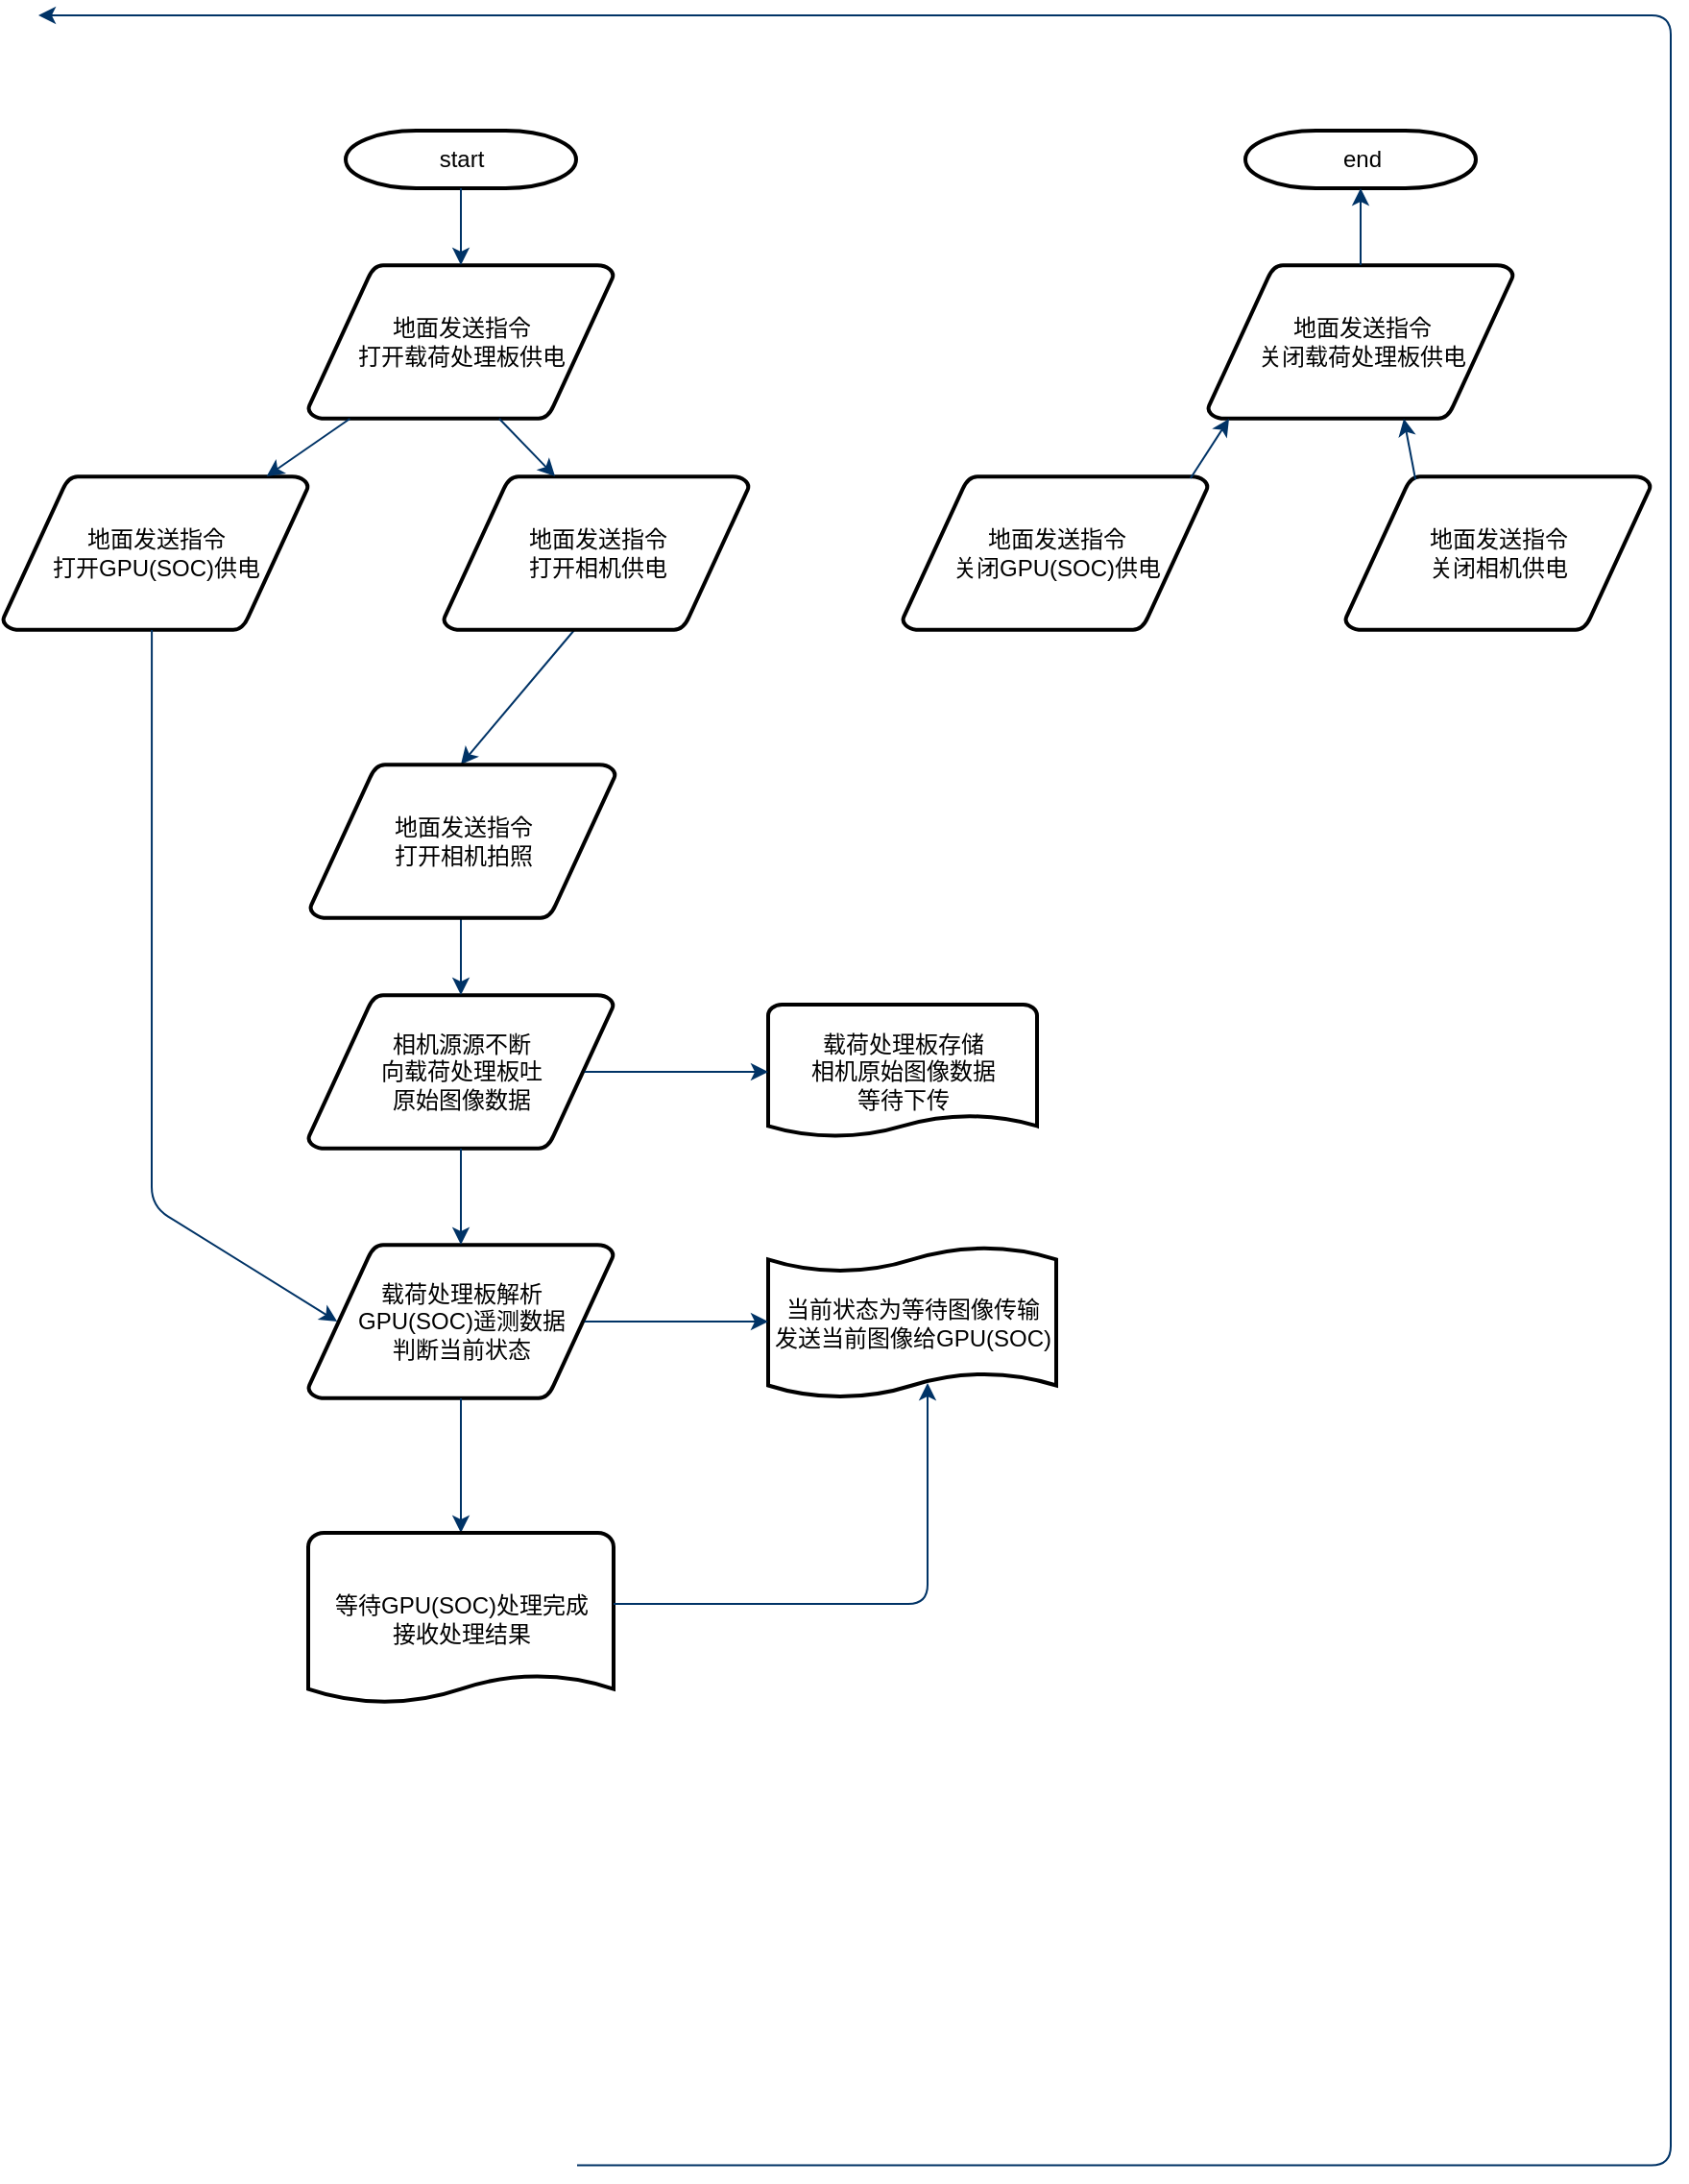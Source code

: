 <mxfile version="14.9.2" type="github">
  <diagram id="6a731a19-8d31-9384-78a2-239565b7b9f0" name="Page-1">
    <mxGraphModel dx="1422" dy="794" grid="1" gridSize="10" guides="1" tooltips="1" connect="1" arrows="1" fold="1" page="1" pageScale="1" pageWidth="1169" pageHeight="827" background="none" math="0" shadow="0">
      <root>
        <mxCell id="0" />
        <mxCell id="1" parent="0" />
        <mxCell id="2" value="start" style="shape=mxgraph.flowchart.terminator;strokeWidth=2;gradientColor=none;gradientDirection=north;fontStyle=0;html=1;" parent="1" vertex="1">
          <mxGeometry x="260" y="60" width="120" height="30" as="geometry" />
        </mxCell>
        <mxCell id="3" value="地面发送指令&lt;br&gt;打开载荷处理板供电" style="shape=mxgraph.flowchart.data;strokeWidth=2;gradientColor=none;gradientDirection=north;fontStyle=0;html=1;" parent="1" vertex="1">
          <mxGeometry x="240.5" y="130" width="159" height="80" as="geometry" />
        </mxCell>
        <mxCell id="4" value="相机源源不断&lt;br&gt;向载荷处理板吐&lt;br&gt;原始图像数据" style="shape=mxgraph.flowchart.data;strokeWidth=2;gradientColor=none;gradientDirection=north;fontStyle=0;html=1;" parent="1" vertex="1">
          <mxGeometry x="240.5" y="510" width="159" height="80" as="geometry" />
        </mxCell>
        <mxCell id="5" value="地面发送指令&lt;br&gt;打开GPU(SOC)供电" style="shape=mxgraph.flowchart.data;strokeWidth=2;gradientColor=none;gradientDirection=north;fontStyle=0;html=1;" parent="1" vertex="1">
          <mxGeometry x="81.5" y="240" width="159" height="80" as="geometry" />
        </mxCell>
        <mxCell id="7" style="fontStyle=1;strokeColor=#003366;strokeWidth=1;html=1;" parent="1" source="2" target="3" edge="1">
          <mxGeometry relative="1" as="geometry" />
        </mxCell>
        <mxCell id="8" style="fontStyle=1;strokeColor=#003366;strokeWidth=1;html=1;" parent="1" source="3" target="5" edge="1">
          <mxGeometry relative="1" as="geometry" />
        </mxCell>
        <mxCell id="9" style="entryX=0.5;entryY=0;entryPerimeter=0;fontStyle=1;strokeColor=#003366;strokeWidth=1;html=1;exitX=0.428;exitY=1;exitDx=0;exitDy=0;exitPerimeter=0;" parent="1" source="NDtUQRJgqA3HnelDL9pc-55" edge="1">
          <mxGeometry relative="1" as="geometry">
            <mxPoint x="320" y="390" as="targetPoint" />
          </mxGeometry>
        </mxCell>
        <mxCell id="12" value="" style="edgeStyle=elbowEdgeStyle;elbow=horizontal;fontColor=#001933;fontStyle=1;strokeColor=#003366;strokeWidth=1;html=1;" parent="1" target="4" edge="1">
          <mxGeometry width="100" height="100" as="geometry">
            <mxPoint x="320" y="447" as="sourcePoint" />
            <mxPoint x="100" as="targetPoint" />
          </mxGeometry>
        </mxCell>
        <mxCell id="13" value="载荷处理板解析&lt;br&gt;GPU(SOC)遥测数据&lt;br&gt;判断当前状态" style="shape=mxgraph.flowchart.data;strokeWidth=2;gradientColor=none;gradientDirection=north;fontStyle=0;html=1;" parent="1" vertex="1">
          <mxGeometry x="240.5" y="640" width="159" height="80" as="geometry" />
        </mxCell>
        <mxCell id="15" value="载荷处理板存储&lt;br&gt;相机原始图像数据&lt;br&gt;等待下传" style="shape=mxgraph.flowchart.document;strokeWidth=2;gradientColor=none;gradientDirection=north;fontStyle=0;html=1;" parent="1" vertex="1">
          <mxGeometry x="480" y="515" width="140" height="70" as="geometry" />
        </mxCell>
        <mxCell id="16" value="" style="edgeStyle=elbowEdgeStyle;elbow=horizontal;exitX=0.905;exitY=0.5;exitPerimeter=0;fontStyle=1;strokeColor=#003366;strokeWidth=1;html=1;" parent="1" source="4" target="15" edge="1">
          <mxGeometry width="100" height="100" as="geometry">
            <mxPoint y="100" as="sourcePoint" />
            <mxPoint x="100" as="targetPoint" />
          </mxGeometry>
        </mxCell>
        <mxCell id="17" value="" style="edgeStyle=elbowEdgeStyle;elbow=horizontal;fontStyle=1;strokeColor=#003366;strokeWidth=1;html=1;" parent="1" source="4" target="13" edge="1">
          <mxGeometry width="100" height="100" as="geometry">
            <mxPoint y="100" as="sourcePoint" />
            <mxPoint x="100" as="targetPoint" />
          </mxGeometry>
        </mxCell>
        <mxCell id="21" value="" style="edgeStyle=elbowEdgeStyle;elbow=horizontal;entryX=0.5;entryY=0;entryPerimeter=0;fontStyle=1;strokeColor=#003366;strokeWidth=1;html=1;entryDx=0;entryDy=0;" parent="1" source="13" target="NDtUQRJgqA3HnelDL9pc-59" edge="1">
          <mxGeometry width="100" height="100" as="geometry">
            <mxPoint y="100" as="sourcePoint" />
            <mxPoint x="321" y="795.6" as="targetPoint" />
          </mxGeometry>
        </mxCell>
        <mxCell id="40" value="end" style="shape=mxgraph.flowchart.terminator;strokeWidth=2;gradientColor=none;gradientDirection=north;fontStyle=0;html=1;" parent="1" vertex="1">
          <mxGeometry x="728.5" y="60" width="120" height="30" as="geometry" />
        </mxCell>
        <mxCell id="45" value="" style="edgeStyle=elbowEdgeStyle;elbow=horizontal;exitX=1;exitY=0.5;exitPerimeter=0;entryX=0.905;entryY=0.5;entryPerimeter=0;fontStyle=1;strokeColor=#003366;strokeWidth=1;html=1;" parent="1" target="34" edge="1">
          <mxGeometry width="100" height="100" as="geometry">
            <mxPoint x="380.5" y="1119.25" as="sourcePoint" />
            <mxPoint x="100" as="targetPoint" />
            <Array as="points">
              <mxPoint x="950" y="1320" />
            </Array>
          </mxGeometry>
        </mxCell>
        <mxCell id="51" value="当前状态为等待图像传输&lt;br&gt;发送当前图像给GPU(SOC)" style="shape=mxgraph.flowchart.paper_tape;strokeWidth=2;gradientColor=none;gradientDirection=north;fontStyle=0;html=1;" parent="1" vertex="1">
          <mxGeometry x="480" y="640" width="150" height="81" as="geometry" />
        </mxCell>
        <mxCell id="NDtUQRJgqA3HnelDL9pc-55" value="地面发送指令&lt;br&gt;打开相机供电" style="shape=mxgraph.flowchart.data;strokeWidth=2;gradientColor=none;gradientDirection=north;fontStyle=0;html=1;" vertex="1" parent="1">
          <mxGeometry x="311" y="240" width="159" height="80" as="geometry" />
        </mxCell>
        <mxCell id="NDtUQRJgqA3HnelDL9pc-56" style="fontStyle=1;strokeColor=#003366;strokeWidth=1;html=1;entryX=0.365;entryY=0;entryDx=0;entryDy=0;entryPerimeter=0;" edge="1" parent="1" target="NDtUQRJgqA3HnelDL9pc-55">
          <mxGeometry relative="1" as="geometry">
            <mxPoint x="340" y="210" as="sourcePoint" />
            <mxPoint x="228.818" y="250" as="targetPoint" />
          </mxGeometry>
        </mxCell>
        <mxCell id="NDtUQRJgqA3HnelDL9pc-57" value="地面发送指令&lt;br&gt;打开相机拍照" style="shape=mxgraph.flowchart.data;strokeWidth=2;gradientColor=none;gradientDirection=north;fontStyle=0;html=1;" vertex="1" parent="1">
          <mxGeometry x="241.5" y="390" width="159" height="80" as="geometry" />
        </mxCell>
        <mxCell id="NDtUQRJgqA3HnelDL9pc-58" style="entryX=0.095;entryY=0.5;entryPerimeter=0;fontStyle=1;strokeColor=#003366;strokeWidth=1;html=1;exitX=0.428;exitY=1;exitDx=0;exitDy=0;exitPerimeter=0;entryDx=0;entryDy=0;" edge="1" parent="1" target="13">
          <mxGeometry relative="1" as="geometry">
            <mxPoint x="159.052" y="320" as="sourcePoint" />
            <mxPoint x="100" y="390" as="targetPoint" />
            <Array as="points">
              <mxPoint x="159" y="620" />
            </Array>
          </mxGeometry>
        </mxCell>
        <mxCell id="NDtUQRJgqA3HnelDL9pc-59" value="等待GPU(SOC)处理完成&lt;br&gt;接收处理结果" style="shape=mxgraph.flowchart.document;strokeWidth=2;gradientColor=none;gradientDirection=north;fontStyle=0;html=1;" vertex="1" parent="1">
          <mxGeometry x="240.5" y="790" width="159" height="90" as="geometry" />
        </mxCell>
        <mxCell id="NDtUQRJgqA3HnelDL9pc-61" value="" style="edgeStyle=elbowEdgeStyle;elbow=horizontal;exitX=0.905;exitY=0.5;exitPerimeter=0;fontStyle=1;strokeColor=#003366;strokeWidth=1;html=1;" edge="1" parent="1">
          <mxGeometry width="100" height="100" as="geometry">
            <mxPoint x="384.395" y="680" as="sourcePoint" />
            <mxPoint x="480" y="680" as="targetPoint" />
          </mxGeometry>
        </mxCell>
        <mxCell id="NDtUQRJgqA3HnelDL9pc-62" value="" style="edgeStyle=elbowEdgeStyle;elbow=horizontal;exitX=0.905;exitY=0.5;exitPerimeter=0;fontStyle=1;strokeColor=#003366;strokeWidth=1;html=1;entryX=0.553;entryY=0.889;entryDx=0;entryDy=0;entryPerimeter=0;" edge="1" parent="1" target="51">
          <mxGeometry x="15.11" y="147" width="100" height="100" as="geometry">
            <mxPoint x="399.505" y="827" as="sourcePoint" />
            <mxPoint x="495.11" y="827" as="targetPoint" />
            <Array as="points">
              <mxPoint x="563" y="810" />
            </Array>
          </mxGeometry>
        </mxCell>
        <mxCell id="NDtUQRJgqA3HnelDL9pc-63" value="地面发送指令&lt;br&gt;关闭GPU(SOC)供电" style="shape=mxgraph.flowchart.data;strokeWidth=2;gradientColor=none;gradientDirection=north;fontStyle=0;html=1;" vertex="1" parent="1">
          <mxGeometry x="550" y="240" width="159" height="80" as="geometry" />
        </mxCell>
        <mxCell id="NDtUQRJgqA3HnelDL9pc-64" value="地面发送指令&lt;br&gt;关闭相机供电" style="shape=mxgraph.flowchart.data;strokeWidth=2;gradientColor=none;gradientDirection=north;fontStyle=0;html=1;" vertex="1" parent="1">
          <mxGeometry x="780.5" y="240" width="159" height="80" as="geometry" />
        </mxCell>
        <mxCell id="NDtUQRJgqA3HnelDL9pc-67" value="地面发送指令&lt;br&gt;关闭载荷处理板供电" style="shape=mxgraph.flowchart.data;strokeWidth=2;gradientColor=none;gradientDirection=north;fontStyle=0;html=1;" vertex="1" parent="1">
          <mxGeometry x="709" y="130" width="159" height="80" as="geometry" />
        </mxCell>
        <mxCell id="NDtUQRJgqA3HnelDL9pc-69" style="fontStyle=1;strokeColor=#003366;strokeWidth=1;html=1;entryX=0.5;entryY=1;entryDx=0;entryDy=0;entryPerimeter=0;exitX=0.5;exitY=0;exitDx=0;exitDy=0;exitPerimeter=0;" edge="1" parent="1" source="NDtUQRJgqA3HnelDL9pc-67" target="40">
          <mxGeometry relative="1" as="geometry">
            <mxPoint x="970" y="110" as="sourcePoint" />
            <mxPoint x="970" y="150" as="targetPoint" />
          </mxGeometry>
        </mxCell>
        <mxCell id="NDtUQRJgqA3HnelDL9pc-70" style="fontStyle=1;strokeColor=#003366;strokeWidth=1;html=1;exitX=0.943;exitY=0.013;exitDx=0;exitDy=0;exitPerimeter=0;" edge="1" parent="1" source="NDtUQRJgqA3HnelDL9pc-63">
          <mxGeometry relative="1" as="geometry">
            <mxPoint x="683.362" y="200" as="sourcePoint" />
            <mxPoint x="720" y="210" as="targetPoint" />
          </mxGeometry>
        </mxCell>
        <mxCell id="NDtUQRJgqA3HnelDL9pc-71" style="fontStyle=1;strokeColor=#003366;strokeWidth=1;html=1;exitX=0.23;exitY=0.02;exitDx=0;exitDy=0;exitPerimeter=0;" edge="1" parent="1" source="NDtUQRJgqA3HnelDL9pc-64">
          <mxGeometry relative="1" as="geometry">
            <mxPoint x="950" y="190" as="sourcePoint" />
            <mxPoint x="811" y="210" as="targetPoint" />
          </mxGeometry>
        </mxCell>
      </root>
    </mxGraphModel>
  </diagram>
</mxfile>
